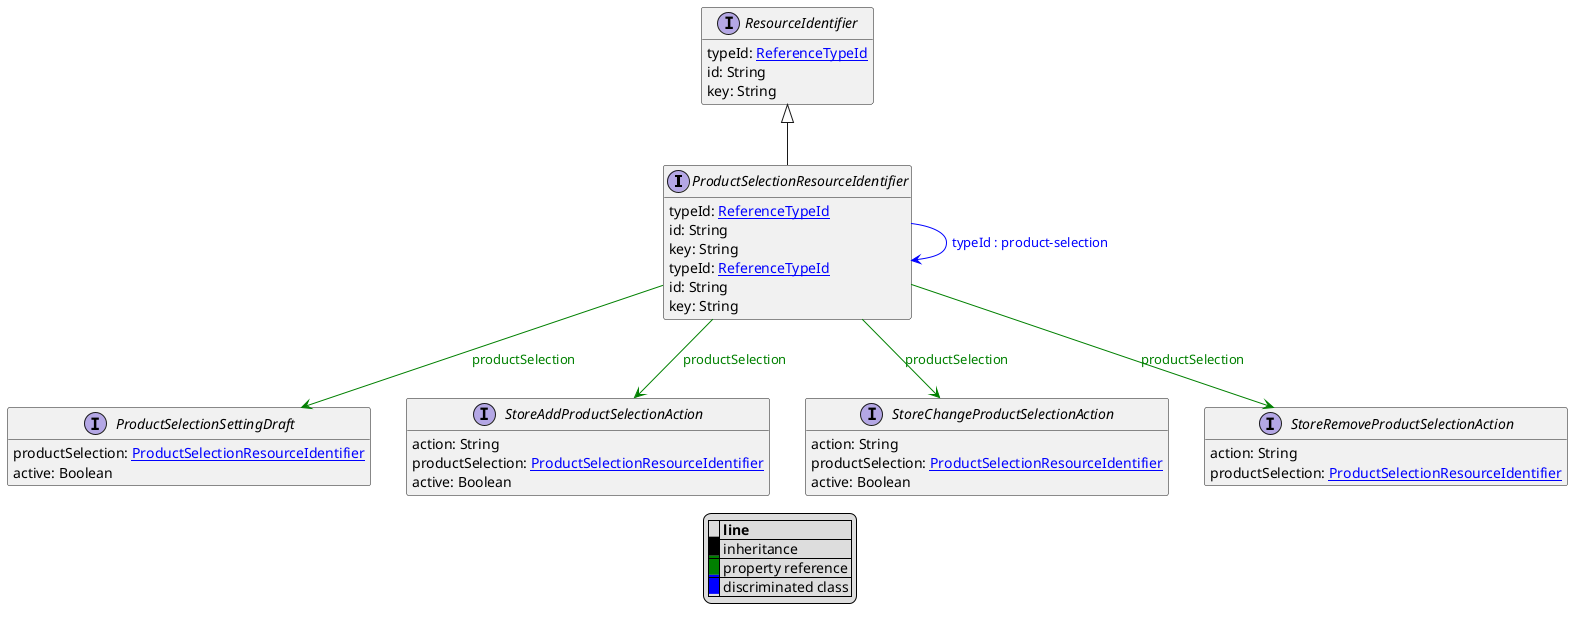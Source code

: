 @startuml

hide empty fields
hide empty methods
legend
|= |= line |
|<back:black>   </back>| inheritance |
|<back:green>   </back>| property reference |
|<back:blue>   </back>| discriminated class |
endlegend
interface ProductSelectionResourceIdentifier [[ProductSelectionResourceIdentifier.svg]] extends ResourceIdentifier {
    typeId: [[ReferenceTypeId.svg ReferenceTypeId]]
    id: String
    key: String
}
interface ResourceIdentifier [[ResourceIdentifier.svg]]  {
    typeId: [[ReferenceTypeId.svg ReferenceTypeId]]
    id: String
    key: String
}

interface ProductSelectionResourceIdentifier [[ProductSelectionResourceIdentifier.svg]]  {
    typeId: [[ReferenceTypeId.svg ReferenceTypeId]]
    id: String
    key: String
}
interface ProductSelectionSettingDraft [[ProductSelectionSettingDraft.svg]]  {
    productSelection: [[ProductSelectionResourceIdentifier.svg ProductSelectionResourceIdentifier]]
    active: Boolean
}
interface StoreAddProductSelectionAction [[StoreAddProductSelectionAction.svg]]  {
    action: String
    productSelection: [[ProductSelectionResourceIdentifier.svg ProductSelectionResourceIdentifier]]
    active: Boolean
}
interface StoreChangeProductSelectionAction [[StoreChangeProductSelectionAction.svg]]  {
    action: String
    productSelection: [[ProductSelectionResourceIdentifier.svg ProductSelectionResourceIdentifier]]
    active: Boolean
}
interface StoreRemoveProductSelectionAction [[StoreRemoveProductSelectionAction.svg]]  {
    action: String
    productSelection: [[ProductSelectionResourceIdentifier.svg ProductSelectionResourceIdentifier]]
}
ProductSelectionResourceIdentifier --> ProductSelectionResourceIdentifier #blue;text:blue : "typeId : product-selection"
ProductSelectionResourceIdentifier --> ProductSelectionSettingDraft #green;text:green : "productSelection"
ProductSelectionResourceIdentifier --> StoreAddProductSelectionAction #green;text:green : "productSelection"
ProductSelectionResourceIdentifier --> StoreChangeProductSelectionAction #green;text:green : "productSelection"
ProductSelectionResourceIdentifier --> StoreRemoveProductSelectionAction #green;text:green : "productSelection"
@enduml
